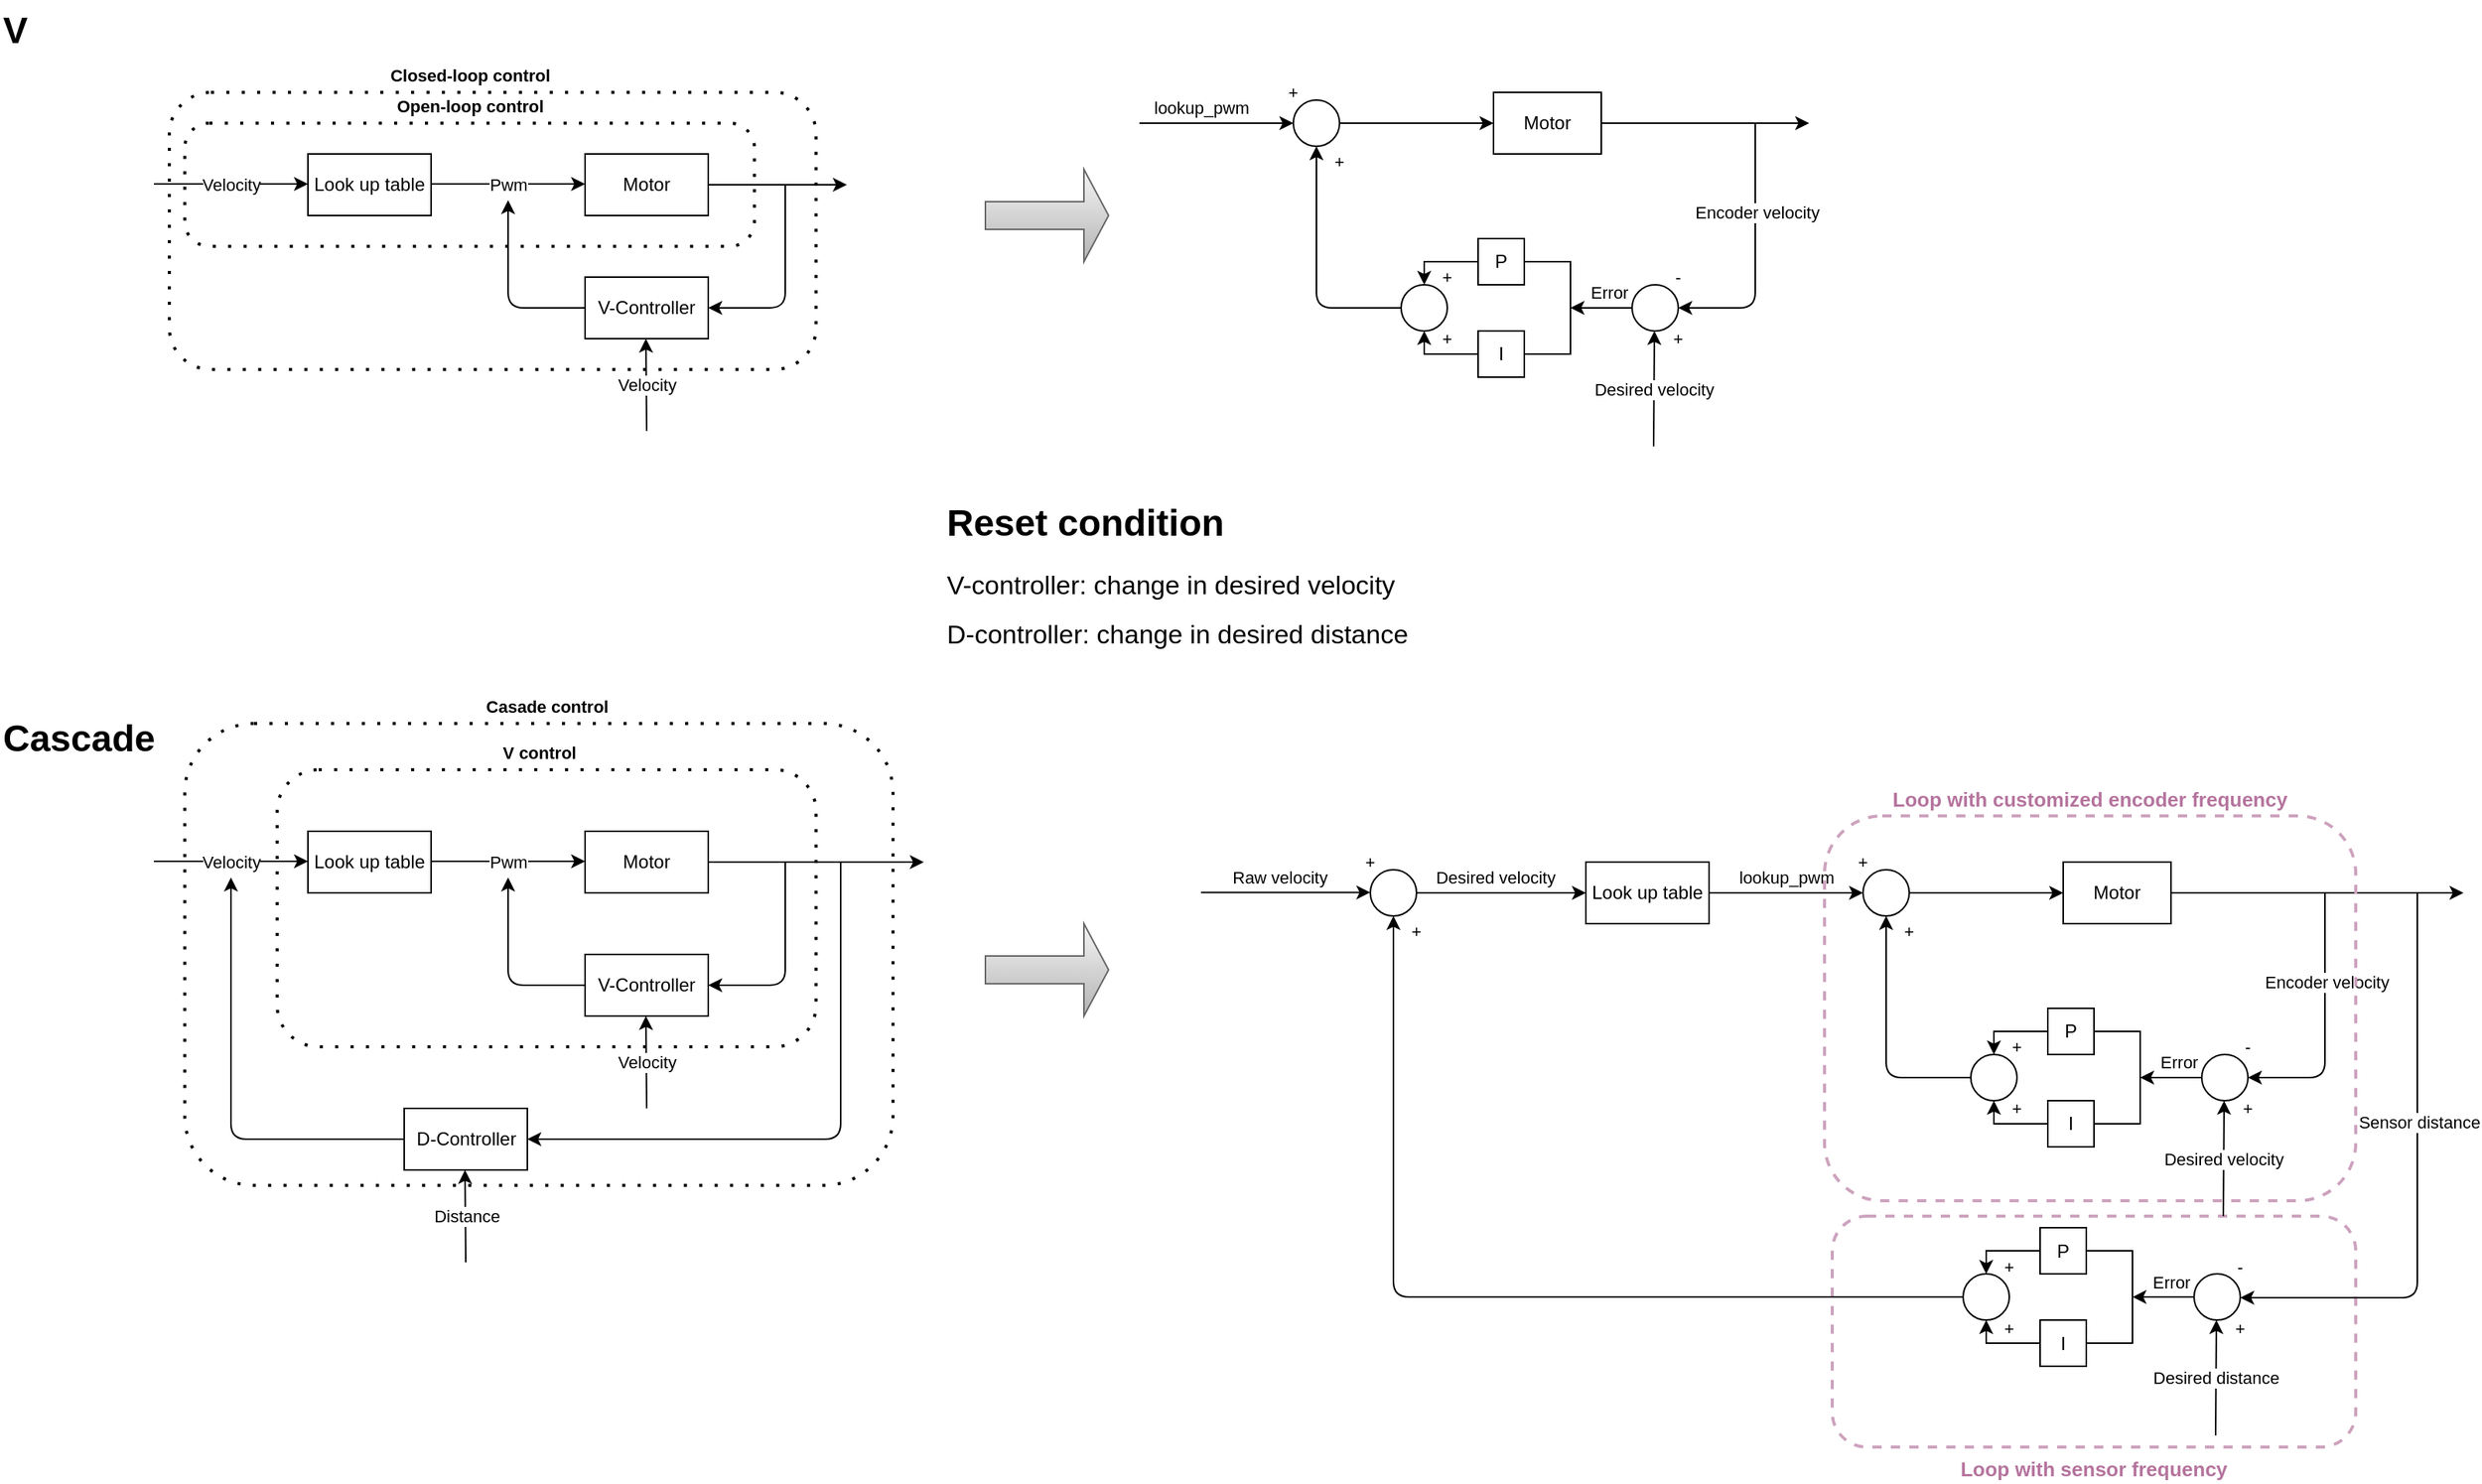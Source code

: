 <mxfile version="14.2.7" type="device"><diagram id="0ag6Nn8OxyDIvuO6_LpK" name="Page-1"><mxGraphModel dx="683" dy="2655" grid="1" gridSize="10" guides="1" tooltips="1" connect="1" arrows="1" fold="1" page="1" pageScale="1" pageWidth="827" pageHeight="1169" math="0" shadow="0"><root><mxCell id="0"/><mxCell id="1" parent="0"/><mxCell id="h1DFDlgt_oV1SyIOk52a-161" value="&lt;b style=&quot;font-size: 13px;&quot;&gt;Loop with sensor frequency&lt;/b&gt;" style="shape=ext;rounded=1;html=1;whiteSpace=wrap;dashed=1;strokeWidth=2;fillColor=none;fontColor=#B5739D;labelPosition=center;verticalLabelPosition=bottom;align=center;verticalAlign=top;fontSize=13;strokeColor=#CDA2BE;" parent="1" vertex="1"><mxGeometry x="1190" y="770" width="340" height="150" as="geometry"/></mxCell><mxCell id="h1DFDlgt_oV1SyIOk52a-91" value="" style="shape=ext;rounded=1;html=1;whiteSpace=wrap;dashed=1;dashPattern=1 4;strokeWidth=2;fillColor=none;" parent="1" vertex="1"><mxGeometry x="120" y="450" width="460" height="300" as="geometry"/></mxCell><mxCell id="h1DFDlgt_oV1SyIOk52a-67" value="" style="shape=ext;rounded=1;html=1;whiteSpace=wrap;dashed=1;dashPattern=1 4;fillColor=none;strokeWidth=2;" parent="1" vertex="1"><mxGeometry x="180" y="480" width="350" height="180" as="geometry"/></mxCell><mxCell id="jjcIB7ADEgjGCaMp5mpe-37" value="" style="shape=ext;rounded=1;html=1;whiteSpace=wrap;dashed=1;dashPattern=1 4;fillColor=none;strokeWidth=2;" parent="1" vertex="1"><mxGeometry x="110" y="40" width="420" height="180" as="geometry"/></mxCell><mxCell id="jjcIB7ADEgjGCaMp5mpe-32" value="" style="shape=ext;rounded=1;html=1;whiteSpace=wrap;dashed=1;dashPattern=1 4;fillColor=none;arcSize=20;strokeWidth=2;" parent="1" vertex="1"><mxGeometry x="120" y="60" width="370" height="80" as="geometry"/></mxCell><mxCell id="jjcIB7ADEgjGCaMp5mpe-21" value="Look up table" style="rounded=0;whiteSpace=wrap;html=1;" parent="1" vertex="1"><mxGeometry x="200" y="80" width="80" height="40" as="geometry"/></mxCell><mxCell id="jjcIB7ADEgjGCaMp5mpe-23" value="V-Controller" style="rounded=0;whiteSpace=wrap;html=1;" parent="1" vertex="1"><mxGeometry x="380" y="160" width="80" height="40" as="geometry"/></mxCell><mxCell id="jjcIB7ADEgjGCaMp5mpe-30" style="edgeStyle=orthogonalEdgeStyle;rounded=0;orthogonalLoop=1;jettySize=auto;html=1;exitX=1;exitY=0.5;exitDx=0;exitDy=0;" parent="1" source="jjcIB7ADEgjGCaMp5mpe-24" edge="1"><mxGeometry relative="1" as="geometry"><mxPoint x="550" y="100" as="targetPoint"/></mxGeometry></mxCell><mxCell id="jjcIB7ADEgjGCaMp5mpe-24" value="Motor" style="rounded=0;whiteSpace=wrap;html=1;" parent="1" vertex="1"><mxGeometry x="380" y="80" width="80" height="40" as="geometry"/></mxCell><mxCell id="jjcIB7ADEgjGCaMp5mpe-25" value="" style="endArrow=classic;html=1;" parent="1" edge="1"><mxGeometry relative="1" as="geometry"><mxPoint x="100" y="99.5" as="sourcePoint"/><mxPoint x="200" y="99.5" as="targetPoint"/></mxGeometry></mxCell><mxCell id="jjcIB7ADEgjGCaMp5mpe-26" value="Velocity" style="edgeLabel;resizable=0;html=1;align=center;verticalAlign=middle;" parent="jjcIB7ADEgjGCaMp5mpe-25" connectable="0" vertex="1"><mxGeometry relative="1" as="geometry"/></mxCell><mxCell id="jjcIB7ADEgjGCaMp5mpe-27" value="" style="endArrow=classic;html=1;" parent="1" edge="1"><mxGeometry relative="1" as="geometry"><mxPoint x="280" y="99.5" as="sourcePoint"/><mxPoint x="380" y="99.5" as="targetPoint"/></mxGeometry></mxCell><mxCell id="jjcIB7ADEgjGCaMp5mpe-28" value="Pwm" style="edgeLabel;resizable=0;html=1;align=center;verticalAlign=middle;" parent="jjcIB7ADEgjGCaMp5mpe-27" connectable="0" vertex="1"><mxGeometry relative="1" as="geometry"/></mxCell><mxCell id="jjcIB7ADEgjGCaMp5mpe-33" value="" style="edgeStyle=segmentEdgeStyle;endArrow=classic;html=1;entryX=1;entryY=0.5;entryDx=0;entryDy=0;" parent="1" target="jjcIB7ADEgjGCaMp5mpe-23" edge="1"><mxGeometry width="50" height="50" relative="1" as="geometry"><mxPoint x="510" y="100" as="sourcePoint"/><mxPoint x="500" y="255" as="targetPoint"/><Array as="points"><mxPoint x="510" y="180"/></Array></mxGeometry></mxCell><mxCell id="jjcIB7ADEgjGCaMp5mpe-35" value="" style="edgeStyle=segmentEdgeStyle;endArrow=classic;html=1;exitX=0;exitY=0.5;exitDx=0;exitDy=0;" parent="1" source="jjcIB7ADEgjGCaMp5mpe-23" edge="1"><mxGeometry width="50" height="50" relative="1" as="geometry"><mxPoint x="280" y="160" as="sourcePoint"/><mxPoint x="330" y="110" as="targetPoint"/></mxGeometry></mxCell><mxCell id="jjcIB7ADEgjGCaMp5mpe-36" value="&lt;font style=&quot;font-size: 11px&quot;&gt;Open-loop control&lt;/font&gt;" style="text;strokeColor=none;fillColor=none;html=1;fontSize=24;fontStyle=1;verticalAlign=middle;align=center;" parent="1" vertex="1"><mxGeometry x="262.5" y="30" width="85" height="30" as="geometry"/></mxCell><mxCell id="jjcIB7ADEgjGCaMp5mpe-38" value="&lt;font style=&quot;font-size: 11px&quot;&gt;Closed-loop control&lt;/font&gt;" style="text;strokeColor=none;fillColor=none;html=1;fontSize=24;fontStyle=1;verticalAlign=middle;align=center;" parent="1" vertex="1"><mxGeometry x="262.5" y="10" width="85" height="30" as="geometry"/></mxCell><mxCell id="jjcIB7ADEgjGCaMp5mpe-78" value="V" style="text;strokeColor=none;fillColor=none;html=1;fontSize=24;fontStyle=1;verticalAlign=middle;align=left;" parent="1" vertex="1"><mxGeometry y="-20" width="100" height="40" as="geometry"/></mxCell><mxCell id="jjcIB7ADEgjGCaMp5mpe-79" value="Cascade" style="text;strokeColor=none;fillColor=none;html=1;fontSize=24;fontStyle=1;verticalAlign=middle;align=left;" parent="1" vertex="1"><mxGeometry y="440" width="120" height="40" as="geometry"/></mxCell><mxCell id="tqzSCu5t2QNC7RQz9ecS-5" style="edgeStyle=orthogonalEdgeStyle;rounded=0;orthogonalLoop=1;jettySize=auto;html=1;exitX=1;exitY=0.5;exitDx=0;exitDy=0;" parent="1" source="tqzSCu5t2QNC7RQz9ecS-6" edge="1"><mxGeometry relative="1" as="geometry"><mxPoint x="1175" y="60" as="targetPoint"/><Array as="points"><mxPoint x="1045" y="60"/><mxPoint x="1135" y="60"/></Array></mxGeometry></mxCell><mxCell id="tqzSCu5t2QNC7RQz9ecS-6" value="Motor" style="rounded=0;whiteSpace=wrap;html=1;" parent="1" vertex="1"><mxGeometry x="970" y="40" width="70" height="40" as="geometry"/></mxCell><mxCell id="tqzSCu5t2QNC7RQz9ecS-7" value="" style="endArrow=classic;html=1;entryX=0;entryY=0.5;entryDx=0;entryDy=0;" parent="1" target="tqzSCu5t2QNC7RQz9ecS-15" edge="1"><mxGeometry relative="1" as="geometry"><mxPoint x="740" y="60" as="sourcePoint"/><mxPoint x="840" y="100" as="targetPoint"/></mxGeometry></mxCell><mxCell id="tqzSCu5t2QNC7RQz9ecS-8" value="lookup_pwm" style="edgeLabel;resizable=0;html=1;align=center;verticalAlign=middle;" parent="tqzSCu5t2QNC7RQz9ecS-7" connectable="0" vertex="1"><mxGeometry relative="1" as="geometry"><mxPoint x="-10" y="-10" as="offset"/></mxGeometry></mxCell><mxCell id="tqzSCu5t2QNC7RQz9ecS-11" value="" style="edgeStyle=segmentEdgeStyle;endArrow=classic;html=1;entryX=1;entryY=0.5;entryDx=0;entryDy=0;" parent="1" edge="1"><mxGeometry width="50" height="50" relative="1" as="geometry"><mxPoint x="1140" y="60" as="sourcePoint"/><mxPoint x="1090" y="180" as="targetPoint"/><Array as="points"><mxPoint x="1140" y="180"/></Array></mxGeometry></mxCell><mxCell id="tqzSCu5t2QNC7RQz9ecS-34" value="Encoder velocity" style="edgeLabel;html=1;align=center;verticalAlign=middle;resizable=0;points=[];" parent="tqzSCu5t2QNC7RQz9ecS-11" vertex="1" connectable="0"><mxGeometry x="-0.123" y="1" relative="1" as="geometry"><mxPoint y="-17" as="offset"/></mxGeometry></mxCell><mxCell id="tqzSCu5t2QNC7RQz9ecS-12" value="" style="edgeStyle=segmentEdgeStyle;endArrow=classic;html=1;entryX=0.5;entryY=1;entryDx=0;entryDy=0;exitX=0;exitY=0.5;exitDx=0;exitDy=0;" parent="1" source="h1DFDlgt_oV1SyIOk52a-4" target="tqzSCu5t2QNC7RQz9ecS-15" edge="1"><mxGeometry width="50" height="50" relative="1" as="geometry"><mxPoint x="880" y="180" as="sourcePoint"/><mxPoint x="920" y="110" as="targetPoint"/><Array as="points"><mxPoint x="855" y="180"/></Array></mxGeometry></mxCell><mxCell id="h1DFDlgt_oV1SyIOk52a-20" style="edgeStyle=orthogonalEdgeStyle;rounded=0;orthogonalLoop=1;jettySize=auto;html=1;exitX=1;exitY=0.5;exitDx=0;exitDy=0;entryX=0;entryY=0.5;entryDx=0;entryDy=0;" parent="1" source="tqzSCu5t2QNC7RQz9ecS-15" target="tqzSCu5t2QNC7RQz9ecS-6" edge="1"><mxGeometry relative="1" as="geometry"/></mxCell><mxCell id="tqzSCu5t2QNC7RQz9ecS-15" value="" style="ellipse;whiteSpace=wrap;html=1;labelPosition=left;verticalLabelPosition=bottom;align=right;verticalAlign=top;" parent="1" vertex="1"><mxGeometry x="840" y="45" width="30" height="30" as="geometry"/></mxCell><mxCell id="h1DFDlgt_oV1SyIOk52a-11" style="edgeStyle=orthogonalEdgeStyle;rounded=0;orthogonalLoop=1;jettySize=auto;html=1;exitX=0;exitY=0.5;exitDx=0;exitDy=0;entryX=0.5;entryY=0;entryDx=0;entryDy=0;" parent="1" source="tqzSCu5t2QNC7RQz9ecS-20" target="h1DFDlgt_oV1SyIOk52a-4" edge="1"><mxGeometry relative="1" as="geometry"><Array as="points"><mxPoint x="925" y="150"/></Array></mxGeometry></mxCell><mxCell id="tqzSCu5t2QNC7RQz9ecS-20" value="P" style="rounded=0;whiteSpace=wrap;html=1;" parent="1" vertex="1"><mxGeometry x="960" y="135" width="30" height="30" as="geometry"/></mxCell><mxCell id="tqzSCu5t2QNC7RQz9ecS-25" value="" style="endArrow=classic;html=1;" parent="1" edge="1"><mxGeometry relative="1" as="geometry"><mxPoint x="420" y="260" as="sourcePoint"/><mxPoint x="419.5" y="200" as="targetPoint"/></mxGeometry></mxCell><mxCell id="tqzSCu5t2QNC7RQz9ecS-26" value="Velocity" style="edgeLabel;resizable=0;html=1;align=center;verticalAlign=middle;" parent="tqzSCu5t2QNC7RQz9ecS-25" connectable="0" vertex="1"><mxGeometry relative="1" as="geometry"/></mxCell><mxCell id="h1DFDlgt_oV1SyIOk52a-17" style="edgeStyle=orthogonalEdgeStyle;rounded=0;orthogonalLoop=1;jettySize=auto;html=1;exitX=0;exitY=0.5;exitDx=0;exitDy=0;entryX=0;entryY=0.5;entryDx=0;entryDy=0;entryPerimeter=0;" parent="1" source="tqzSCu5t2QNC7RQz9ecS-29" target="h1DFDlgt_oV1SyIOk52a-13" edge="1"><mxGeometry relative="1" as="geometry"/></mxCell><mxCell id="h1DFDlgt_oV1SyIOk52a-18" value="Error" style="edgeLabel;html=1;align=center;verticalAlign=middle;resizable=0;points=[];" parent="h1DFDlgt_oV1SyIOk52a-17" vertex="1" connectable="0"><mxGeometry x="-0.119" y="-1" relative="1" as="geometry"><mxPoint x="2.62" y="-9" as="offset"/></mxGeometry></mxCell><mxCell id="tqzSCu5t2QNC7RQz9ecS-29" value="" style="ellipse;whiteSpace=wrap;html=1;labelPosition=left;verticalLabelPosition=bottom;align=right;verticalAlign=top;" parent="1" vertex="1"><mxGeometry x="1060" y="165" width="30" height="30" as="geometry"/></mxCell><mxCell id="tqzSCu5t2QNC7RQz9ecS-30" value="" style="endArrow=classic;html=1;" parent="1" edge="1"><mxGeometry relative="1" as="geometry"><mxPoint x="1074" y="270" as="sourcePoint"/><mxPoint x="1074.5" y="195" as="targetPoint"/></mxGeometry></mxCell><mxCell id="tqzSCu5t2QNC7RQz9ecS-31" value="Desired velocity" style="edgeLabel;resizable=0;html=1;align=center;verticalAlign=middle;" parent="tqzSCu5t2QNC7RQz9ecS-30" connectable="0" vertex="1"><mxGeometry relative="1" as="geometry"/></mxCell><mxCell id="h1DFDlgt_oV1SyIOk52a-4" value="" style="ellipse;whiteSpace=wrap;html=1;labelPosition=left;verticalLabelPosition=bottom;align=right;verticalAlign=top;" parent="1" vertex="1"><mxGeometry x="910" y="165" width="30" height="30" as="geometry"/></mxCell><mxCell id="h1DFDlgt_oV1SyIOk52a-19" style="edgeStyle=orthogonalEdgeStyle;rounded=0;orthogonalLoop=1;jettySize=auto;html=1;exitX=0;exitY=0.5;exitDx=0;exitDy=0;entryX=0.5;entryY=1;entryDx=0;entryDy=0;" parent="1" source="h1DFDlgt_oV1SyIOk52a-9" target="h1DFDlgt_oV1SyIOk52a-4" edge="1"><mxGeometry relative="1" as="geometry"/></mxCell><mxCell id="h1DFDlgt_oV1SyIOk52a-9" value="I" style="rounded=0;whiteSpace=wrap;html=1;" parent="1" vertex="1"><mxGeometry x="960" y="195" width="30" height="30" as="geometry"/></mxCell><mxCell id="h1DFDlgt_oV1SyIOk52a-13" value="" style="strokeWidth=1;html=1;shape=mxgraph.flowchart.annotation_1;align=left;pointerEvents=1;rotation=-180;" parent="1" vertex="1"><mxGeometry x="990" y="150" width="30" height="60" as="geometry"/></mxCell><mxCell id="h1DFDlgt_oV1SyIOk52a-21" value="&lt;font style=&quot;font-size: 11px&quot;&gt;+&lt;/font&gt;" style="text;html=1;strokeColor=none;fillColor=none;align=center;verticalAlign=middle;whiteSpace=wrap;rounded=0;" parent="1" vertex="1"><mxGeometry x="920" y="150" width="40" height="20" as="geometry"/></mxCell><mxCell id="h1DFDlgt_oV1SyIOk52a-22" value="&lt;font style=&quot;font-size: 11px&quot;&gt;+&lt;/font&gt;" style="text;html=1;strokeColor=none;fillColor=none;align=center;verticalAlign=middle;whiteSpace=wrap;rounded=0;" parent="1" vertex="1"><mxGeometry x="920" y="190" width="40" height="20" as="geometry"/></mxCell><mxCell id="h1DFDlgt_oV1SyIOk52a-23" value="&lt;font style=&quot;font-size: 11px&quot;&gt;-&lt;/font&gt;" style="text;html=1;strokeColor=none;fillColor=none;align=center;verticalAlign=middle;whiteSpace=wrap;rounded=0;" parent="1" vertex="1"><mxGeometry x="1070" y="150" width="40" height="20" as="geometry"/></mxCell><mxCell id="h1DFDlgt_oV1SyIOk52a-24" value="&lt;font style=&quot;font-size: 11px&quot;&gt;+&lt;/font&gt;" style="text;html=1;strokeColor=none;fillColor=none;align=center;verticalAlign=middle;whiteSpace=wrap;rounded=0;" parent="1" vertex="1"><mxGeometry x="1070" y="190" width="40" height="20" as="geometry"/></mxCell><mxCell id="h1DFDlgt_oV1SyIOk52a-25" value="&lt;font style=&quot;font-size: 11px&quot;&gt;+&lt;/font&gt;" style="text;html=1;strokeColor=none;fillColor=none;align=center;verticalAlign=middle;whiteSpace=wrap;rounded=0;" parent="1" vertex="1"><mxGeometry x="850" y="75" width="40" height="20" as="geometry"/></mxCell><mxCell id="h1DFDlgt_oV1SyIOk52a-26" value="&lt;font style=&quot;font-size: 11px&quot;&gt;+&lt;/font&gt;" style="text;html=1;strokeColor=none;fillColor=none;align=center;verticalAlign=middle;whiteSpace=wrap;rounded=0;" parent="1" vertex="1"><mxGeometry x="820" y="30" width="40" height="20" as="geometry"/></mxCell><mxCell id="h1DFDlgt_oV1SyIOk52a-64" value="D-Controller" style="rounded=0;whiteSpace=wrap;html=1;" parent="1" vertex="1"><mxGeometry x="262.5" y="700" width="80" height="40" as="geometry"/></mxCell><mxCell id="h1DFDlgt_oV1SyIOk52a-65" value="" style="endArrow=classic;html=1;" parent="1" edge="1"><mxGeometry relative="1" as="geometry"><mxPoint x="302.5" y="800" as="sourcePoint"/><mxPoint x="302" y="740" as="targetPoint"/></mxGeometry></mxCell><mxCell id="h1DFDlgt_oV1SyIOk52a-66" value="Distance" style="edgeLabel;resizable=0;html=1;align=center;verticalAlign=middle;" parent="h1DFDlgt_oV1SyIOk52a-65" connectable="0" vertex="1"><mxGeometry relative="1" as="geometry"/></mxCell><mxCell id="h1DFDlgt_oV1SyIOk52a-69" value="Look up table" style="rounded=0;whiteSpace=wrap;html=1;" parent="1" vertex="1"><mxGeometry x="200" y="520" width="80" height="40" as="geometry"/></mxCell><mxCell id="h1DFDlgt_oV1SyIOk52a-70" value="V-Controller" style="rounded=0;whiteSpace=wrap;html=1;" parent="1" vertex="1"><mxGeometry x="380" y="600" width="80" height="40" as="geometry"/></mxCell><mxCell id="h1DFDlgt_oV1SyIOk52a-71" style="edgeStyle=orthogonalEdgeStyle;rounded=0;orthogonalLoop=1;jettySize=auto;html=1;exitX=1;exitY=0.5;exitDx=0;exitDy=0;" parent="1" source="h1DFDlgt_oV1SyIOk52a-72" edge="1"><mxGeometry relative="1" as="geometry"><mxPoint x="600" y="540" as="targetPoint"/></mxGeometry></mxCell><mxCell id="h1DFDlgt_oV1SyIOk52a-72" value="Motor" style="rounded=0;whiteSpace=wrap;html=1;" parent="1" vertex="1"><mxGeometry x="380" y="520" width="80" height="40" as="geometry"/></mxCell><mxCell id="h1DFDlgt_oV1SyIOk52a-73" value="" style="endArrow=classic;html=1;" parent="1" edge="1"><mxGeometry relative="1" as="geometry"><mxPoint x="100" y="539.5" as="sourcePoint"/><mxPoint x="200" y="539.5" as="targetPoint"/></mxGeometry></mxCell><mxCell id="h1DFDlgt_oV1SyIOk52a-74" value="Velocity" style="edgeLabel;resizable=0;html=1;align=center;verticalAlign=middle;" parent="h1DFDlgt_oV1SyIOk52a-73" connectable="0" vertex="1"><mxGeometry relative="1" as="geometry"/></mxCell><mxCell id="h1DFDlgt_oV1SyIOk52a-75" value="" style="endArrow=classic;html=1;" parent="1" edge="1"><mxGeometry relative="1" as="geometry"><mxPoint x="280" y="539.5" as="sourcePoint"/><mxPoint x="380" y="539.5" as="targetPoint"/></mxGeometry></mxCell><mxCell id="h1DFDlgt_oV1SyIOk52a-76" value="Pwm" style="edgeLabel;resizable=0;html=1;align=center;verticalAlign=middle;" parent="h1DFDlgt_oV1SyIOk52a-75" connectable="0" vertex="1"><mxGeometry relative="1" as="geometry"/></mxCell><mxCell id="h1DFDlgt_oV1SyIOk52a-77" value="" style="edgeStyle=segmentEdgeStyle;endArrow=classic;html=1;entryX=1;entryY=0.5;entryDx=0;entryDy=0;" parent="1" target="h1DFDlgt_oV1SyIOk52a-70" edge="1"><mxGeometry width="50" height="50" relative="1" as="geometry"><mxPoint x="510" y="540" as="sourcePoint"/><mxPoint x="500" y="695" as="targetPoint"/><Array as="points"><mxPoint x="510" y="620"/></Array></mxGeometry></mxCell><mxCell id="h1DFDlgt_oV1SyIOk52a-78" value="" style="edgeStyle=segmentEdgeStyle;endArrow=classic;html=1;exitX=0;exitY=0.5;exitDx=0;exitDy=0;" parent="1" source="h1DFDlgt_oV1SyIOk52a-70" edge="1"><mxGeometry width="50" height="50" relative="1" as="geometry"><mxPoint x="280" y="600" as="sourcePoint"/><mxPoint x="330" y="550" as="targetPoint"/></mxGeometry></mxCell><mxCell id="h1DFDlgt_oV1SyIOk52a-80" value="&lt;font style=&quot;font-size: 11px&quot;&gt;V control&lt;/font&gt;" style="text;strokeColor=none;fillColor=none;html=1;fontSize=24;fontStyle=1;verticalAlign=middle;align=center;" parent="1" vertex="1"><mxGeometry x="307.5" y="450" width="85" height="30" as="geometry"/></mxCell><mxCell id="h1DFDlgt_oV1SyIOk52a-81" value="" style="endArrow=classic;html=1;" parent="1" edge="1"><mxGeometry relative="1" as="geometry"><mxPoint x="420" y="700" as="sourcePoint"/><mxPoint x="419.5" y="640" as="targetPoint"/></mxGeometry></mxCell><mxCell id="h1DFDlgt_oV1SyIOk52a-82" value="Velocity" style="edgeLabel;resizable=0;html=1;align=center;verticalAlign=middle;" parent="h1DFDlgt_oV1SyIOk52a-81" connectable="0" vertex="1"><mxGeometry relative="1" as="geometry"/></mxCell><mxCell id="h1DFDlgt_oV1SyIOk52a-85" value="" style="shape=singleArrow;whiteSpace=wrap;html=1;strokeWidth=1;gradientColor=#b3b3b3;fillColor=#f5f5f5;strokeColor=#666666;" parent="1" vertex="1"><mxGeometry x="640" y="90" width="80" height="60" as="geometry"/></mxCell><mxCell id="h1DFDlgt_oV1SyIOk52a-86" value="" style="shape=singleArrow;whiteSpace=wrap;html=1;strokeWidth=1;gradientColor=#b3b3b3;fillColor=#f5f5f5;strokeColor=#666666;" parent="1" vertex="1"><mxGeometry x="640" y="580" width="80" height="60" as="geometry"/></mxCell><mxCell id="h1DFDlgt_oV1SyIOk52a-87" value="" style="edgeStyle=segmentEdgeStyle;endArrow=classic;html=1;entryX=1;entryY=0.5;entryDx=0;entryDy=0;" parent="1" target="h1DFDlgt_oV1SyIOk52a-64" edge="1"><mxGeometry width="50" height="50" relative="1" as="geometry"><mxPoint x="546" y="540" as="sourcePoint"/><mxPoint x="420" y="720" as="targetPoint"/><Array as="points"><mxPoint x="546" y="720"/></Array></mxGeometry></mxCell><mxCell id="h1DFDlgt_oV1SyIOk52a-90" value="" style="edgeStyle=segmentEdgeStyle;endArrow=classic;html=1;exitX=0;exitY=0.5;exitDx=0;exitDy=0;" parent="1" source="h1DFDlgt_oV1SyIOk52a-64" edge="1"><mxGeometry width="50" height="50" relative="1" as="geometry"><mxPoint x="160" y="720" as="sourcePoint"/><mxPoint x="150" y="550" as="targetPoint"/><Array as="points"><mxPoint x="150" y="720"/></Array></mxGeometry></mxCell><mxCell id="h1DFDlgt_oV1SyIOk52a-92" value="&lt;font style=&quot;font-size: 11px&quot;&gt;Casade control&lt;/font&gt;" style="text;strokeColor=none;fillColor=none;html=1;fontSize=24;fontStyle=1;verticalAlign=middle;align=center;" parent="1" vertex="1"><mxGeometry x="312.5" y="420" width="85" height="30" as="geometry"/></mxCell><mxCell id="h1DFDlgt_oV1SyIOk52a-95" style="edgeStyle=orthogonalEdgeStyle;rounded=0;orthogonalLoop=1;jettySize=auto;html=1;exitX=1;exitY=0.5;exitDx=0;exitDy=0;" parent="1" source="h1DFDlgt_oV1SyIOk52a-96" edge="1"><mxGeometry relative="1" as="geometry"><mxPoint x="1600" y="560" as="targetPoint"/><Array as="points"><mxPoint x="1415" y="560"/><mxPoint x="1505" y="560"/></Array></mxGeometry></mxCell><mxCell id="h1DFDlgt_oV1SyIOk52a-96" value="Motor" style="rounded=0;whiteSpace=wrap;html=1;" parent="1" vertex="1"><mxGeometry x="1340" y="540" width="70" height="40" as="geometry"/></mxCell><mxCell id="h1DFDlgt_oV1SyIOk52a-97" value="" style="endArrow=classic;html=1;entryX=0;entryY=0.5;entryDx=0;entryDy=0;" parent="1" target="h1DFDlgt_oV1SyIOk52a-103" edge="1"><mxGeometry relative="1" as="geometry"><mxPoint x="1110" y="560" as="sourcePoint"/><mxPoint x="1210" y="600" as="targetPoint"/></mxGeometry></mxCell><mxCell id="h1DFDlgt_oV1SyIOk52a-98" value="lookup_pwm" style="edgeLabel;resizable=0;html=1;align=center;verticalAlign=middle;" parent="h1DFDlgt_oV1SyIOk52a-97" connectable="0" vertex="1"><mxGeometry relative="1" as="geometry"><mxPoint x="-0.34" y="-10" as="offset"/></mxGeometry></mxCell><mxCell id="h1DFDlgt_oV1SyIOk52a-99" value="" style="edgeStyle=segmentEdgeStyle;endArrow=classic;html=1;entryX=1;entryY=0.5;entryDx=0;entryDy=0;" parent="1" edge="1"><mxGeometry width="50" height="50" relative="1" as="geometry"><mxPoint x="1510.0" y="560" as="sourcePoint"/><mxPoint x="1460.0" y="680.0" as="targetPoint"/><Array as="points"><mxPoint x="1510" y="680"/></Array></mxGeometry></mxCell><mxCell id="h1DFDlgt_oV1SyIOk52a-100" value="Encoder velocity" style="edgeLabel;html=1;align=center;verticalAlign=middle;resizable=0;points=[];" parent="h1DFDlgt_oV1SyIOk52a-99" vertex="1" connectable="0"><mxGeometry x="-0.123" y="1" relative="1" as="geometry"><mxPoint y="-17" as="offset"/></mxGeometry></mxCell><mxCell id="h1DFDlgt_oV1SyIOk52a-101" value="" style="edgeStyle=segmentEdgeStyle;endArrow=classic;html=1;entryX=0.5;entryY=1;entryDx=0;entryDy=0;exitX=0;exitY=0.5;exitDx=0;exitDy=0;" parent="1" source="h1DFDlgt_oV1SyIOk52a-111" target="h1DFDlgt_oV1SyIOk52a-103" edge="1"><mxGeometry width="50" height="50" relative="1" as="geometry"><mxPoint x="1250" y="680" as="sourcePoint"/><mxPoint x="1290" y="610" as="targetPoint"/><Array as="points"><mxPoint x="1225" y="680"/></Array></mxGeometry></mxCell><mxCell id="h1DFDlgt_oV1SyIOk52a-102" style="edgeStyle=orthogonalEdgeStyle;rounded=0;orthogonalLoop=1;jettySize=auto;html=1;exitX=1;exitY=0.5;exitDx=0;exitDy=0;entryX=0;entryY=0.5;entryDx=0;entryDy=0;" parent="1" source="h1DFDlgt_oV1SyIOk52a-103" target="h1DFDlgt_oV1SyIOk52a-96" edge="1"><mxGeometry relative="1" as="geometry"/></mxCell><mxCell id="h1DFDlgt_oV1SyIOk52a-103" value="" style="ellipse;whiteSpace=wrap;html=1;labelPosition=left;verticalLabelPosition=bottom;align=right;verticalAlign=top;" parent="1" vertex="1"><mxGeometry x="1210" y="545" width="30" height="30" as="geometry"/></mxCell><mxCell id="h1DFDlgt_oV1SyIOk52a-104" style="edgeStyle=orthogonalEdgeStyle;rounded=0;orthogonalLoop=1;jettySize=auto;html=1;exitX=0;exitY=0.5;exitDx=0;exitDy=0;entryX=0.5;entryY=0;entryDx=0;entryDy=0;" parent="1" source="h1DFDlgt_oV1SyIOk52a-105" target="h1DFDlgt_oV1SyIOk52a-111" edge="1"><mxGeometry relative="1" as="geometry"><Array as="points"><mxPoint x="1295" y="650"/></Array></mxGeometry></mxCell><mxCell id="h1DFDlgt_oV1SyIOk52a-105" value="P" style="rounded=0;whiteSpace=wrap;html=1;" parent="1" vertex="1"><mxGeometry x="1330" y="635" width="30" height="30" as="geometry"/></mxCell><mxCell id="h1DFDlgt_oV1SyIOk52a-106" style="edgeStyle=orthogonalEdgeStyle;rounded=0;orthogonalLoop=1;jettySize=auto;html=1;exitX=0;exitY=0.5;exitDx=0;exitDy=0;entryX=0;entryY=0.5;entryDx=0;entryDy=0;entryPerimeter=0;" parent="1" source="h1DFDlgt_oV1SyIOk52a-108" target="h1DFDlgt_oV1SyIOk52a-114" edge="1"><mxGeometry relative="1" as="geometry"/></mxCell><mxCell id="h1DFDlgt_oV1SyIOk52a-107" value="Error" style="edgeLabel;html=1;align=center;verticalAlign=middle;resizable=0;points=[];" parent="h1DFDlgt_oV1SyIOk52a-106" vertex="1" connectable="0"><mxGeometry x="-0.119" y="-1" relative="1" as="geometry"><mxPoint x="2.62" y="-9" as="offset"/></mxGeometry></mxCell><mxCell id="h1DFDlgt_oV1SyIOk52a-108" value="" style="ellipse;whiteSpace=wrap;html=1;labelPosition=left;verticalLabelPosition=bottom;align=right;verticalAlign=top;" parent="1" vertex="1"><mxGeometry x="1430" y="665" width="30" height="30" as="geometry"/></mxCell><mxCell id="h1DFDlgt_oV1SyIOk52a-109" value="" style="endArrow=classic;html=1;" parent="1" edge="1"><mxGeometry relative="1" as="geometry"><mxPoint x="1444" y="770.0" as="sourcePoint"/><mxPoint x="1444.5" y="695.0" as="targetPoint"/></mxGeometry></mxCell><mxCell id="h1DFDlgt_oV1SyIOk52a-110" value="Desired velocity" style="edgeLabel;resizable=0;html=1;align=center;verticalAlign=middle;" parent="h1DFDlgt_oV1SyIOk52a-109" connectable="0" vertex="1"><mxGeometry relative="1" as="geometry"/></mxCell><mxCell id="h1DFDlgt_oV1SyIOk52a-111" value="" style="ellipse;whiteSpace=wrap;html=1;labelPosition=left;verticalLabelPosition=bottom;align=right;verticalAlign=top;" parent="1" vertex="1"><mxGeometry x="1280" y="665" width="30" height="30" as="geometry"/></mxCell><mxCell id="h1DFDlgt_oV1SyIOk52a-112" style="edgeStyle=orthogonalEdgeStyle;rounded=0;orthogonalLoop=1;jettySize=auto;html=1;exitX=0;exitY=0.5;exitDx=0;exitDy=0;entryX=0.5;entryY=1;entryDx=0;entryDy=0;" parent="1" source="h1DFDlgt_oV1SyIOk52a-113" target="h1DFDlgt_oV1SyIOk52a-111" edge="1"><mxGeometry relative="1" as="geometry"/></mxCell><mxCell id="h1DFDlgt_oV1SyIOk52a-113" value="I" style="rounded=0;whiteSpace=wrap;html=1;" parent="1" vertex="1"><mxGeometry x="1330" y="695" width="30" height="30" as="geometry"/></mxCell><mxCell id="h1DFDlgt_oV1SyIOk52a-114" value="" style="strokeWidth=1;html=1;shape=mxgraph.flowchart.annotation_1;align=left;pointerEvents=1;rotation=-180;" parent="1" vertex="1"><mxGeometry x="1360" y="650" width="30" height="60" as="geometry"/></mxCell><mxCell id="h1DFDlgt_oV1SyIOk52a-115" value="&lt;font style=&quot;font-size: 11px&quot;&gt;+&lt;/font&gt;" style="text;html=1;strokeColor=none;fillColor=none;align=center;verticalAlign=middle;whiteSpace=wrap;rounded=0;" parent="1" vertex="1"><mxGeometry x="1290" y="650" width="40" height="20" as="geometry"/></mxCell><mxCell id="h1DFDlgt_oV1SyIOk52a-116" value="&lt;font style=&quot;font-size: 11px&quot;&gt;+&lt;/font&gt;" style="text;html=1;strokeColor=none;fillColor=none;align=center;verticalAlign=middle;whiteSpace=wrap;rounded=0;" parent="1" vertex="1"><mxGeometry x="1290" y="690" width="40" height="20" as="geometry"/></mxCell><mxCell id="h1DFDlgt_oV1SyIOk52a-117" value="&lt;font style=&quot;font-size: 11px&quot;&gt;-&lt;/font&gt;" style="text;html=1;strokeColor=none;fillColor=none;align=center;verticalAlign=middle;whiteSpace=wrap;rounded=0;" parent="1" vertex="1"><mxGeometry x="1440" y="650" width="40" height="20" as="geometry"/></mxCell><mxCell id="h1DFDlgt_oV1SyIOk52a-118" value="&lt;font style=&quot;font-size: 11px&quot;&gt;+&lt;/font&gt;" style="text;html=1;strokeColor=none;fillColor=none;align=center;verticalAlign=middle;whiteSpace=wrap;rounded=0;" parent="1" vertex="1"><mxGeometry x="1440" y="690" width="40" height="20" as="geometry"/></mxCell><mxCell id="h1DFDlgt_oV1SyIOk52a-119" value="&lt;font style=&quot;font-size: 11px&quot;&gt;+&lt;/font&gt;" style="text;html=1;strokeColor=none;fillColor=none;align=center;verticalAlign=middle;whiteSpace=wrap;rounded=0;" parent="1" vertex="1"><mxGeometry x="1220" y="575" width="40" height="20" as="geometry"/></mxCell><mxCell id="h1DFDlgt_oV1SyIOk52a-120" value="&lt;font style=&quot;font-size: 11px&quot;&gt;+&lt;/font&gt;" style="text;html=1;strokeColor=none;fillColor=none;align=center;verticalAlign=middle;whiteSpace=wrap;rounded=0;" parent="1" vertex="1"><mxGeometry x="1190" y="530" width="40" height="20" as="geometry"/></mxCell><mxCell id="h1DFDlgt_oV1SyIOk52a-130" style="edgeStyle=orthogonalEdgeStyle;rounded=0;orthogonalLoop=1;jettySize=auto;html=1;exitX=0;exitY=0.5;exitDx=0;exitDy=0;entryX=0.5;entryY=0;entryDx=0;entryDy=0;" parent="1" source="h1DFDlgt_oV1SyIOk52a-131" target="h1DFDlgt_oV1SyIOk52a-137" edge="1"><mxGeometry relative="1" as="geometry"><Array as="points"><mxPoint x="1290" y="792.52"/></Array></mxGeometry></mxCell><mxCell id="h1DFDlgt_oV1SyIOk52a-131" value="P" style="rounded=0;whiteSpace=wrap;html=1;" parent="1" vertex="1"><mxGeometry x="1325" y="777.52" width="30" height="30" as="geometry"/></mxCell><mxCell id="h1DFDlgt_oV1SyIOk52a-132" style="edgeStyle=orthogonalEdgeStyle;rounded=0;orthogonalLoop=1;jettySize=auto;html=1;exitX=0;exitY=0.5;exitDx=0;exitDy=0;entryX=0;entryY=0.5;entryDx=0;entryDy=0;entryPerimeter=0;" parent="1" source="h1DFDlgt_oV1SyIOk52a-134" target="h1DFDlgt_oV1SyIOk52a-140" edge="1"><mxGeometry relative="1" as="geometry"/></mxCell><mxCell id="h1DFDlgt_oV1SyIOk52a-133" value="Error" style="edgeLabel;html=1;align=center;verticalAlign=middle;resizable=0;points=[];" parent="h1DFDlgt_oV1SyIOk52a-132" vertex="1" connectable="0"><mxGeometry x="-0.119" y="-1" relative="1" as="geometry"><mxPoint x="2.62" y="-9" as="offset"/></mxGeometry></mxCell><mxCell id="h1DFDlgt_oV1SyIOk52a-134" value="" style="ellipse;whiteSpace=wrap;html=1;labelPosition=left;verticalLabelPosition=bottom;align=right;verticalAlign=top;" parent="1" vertex="1"><mxGeometry x="1425" y="807.52" width="30" height="30" as="geometry"/></mxCell><mxCell id="h1DFDlgt_oV1SyIOk52a-135" value="" style="endArrow=classic;html=1;" parent="1" edge="1"><mxGeometry relative="1" as="geometry"><mxPoint x="1439" y="912.52" as="sourcePoint"/><mxPoint x="1439.5" y="837.52" as="targetPoint"/></mxGeometry></mxCell><mxCell id="h1DFDlgt_oV1SyIOk52a-136" value="Desired distance" style="edgeLabel;resizable=0;html=1;align=center;verticalAlign=middle;" parent="h1DFDlgt_oV1SyIOk52a-135" connectable="0" vertex="1"><mxGeometry relative="1" as="geometry"/></mxCell><mxCell id="h1DFDlgt_oV1SyIOk52a-137" value="" style="ellipse;whiteSpace=wrap;html=1;labelPosition=left;verticalLabelPosition=bottom;align=right;verticalAlign=top;" parent="1" vertex="1"><mxGeometry x="1275" y="807.52" width="30" height="30" as="geometry"/></mxCell><mxCell id="h1DFDlgt_oV1SyIOk52a-138" style="edgeStyle=orthogonalEdgeStyle;rounded=0;orthogonalLoop=1;jettySize=auto;html=1;exitX=0;exitY=0.5;exitDx=0;exitDy=0;entryX=0.5;entryY=1;entryDx=0;entryDy=0;" parent="1" source="h1DFDlgt_oV1SyIOk52a-139" target="h1DFDlgt_oV1SyIOk52a-137" edge="1"><mxGeometry relative="1" as="geometry"/></mxCell><mxCell id="h1DFDlgt_oV1SyIOk52a-139" value="I" style="rounded=0;whiteSpace=wrap;html=1;" parent="1" vertex="1"><mxGeometry x="1325" y="837.52" width="30" height="30" as="geometry"/></mxCell><mxCell id="h1DFDlgt_oV1SyIOk52a-140" value="" style="strokeWidth=1;html=1;shape=mxgraph.flowchart.annotation_1;align=left;pointerEvents=1;rotation=-180;" parent="1" vertex="1"><mxGeometry x="1355" y="792.52" width="30" height="60" as="geometry"/></mxCell><mxCell id="h1DFDlgt_oV1SyIOk52a-141" value="&lt;font style=&quot;font-size: 11px&quot;&gt;+&lt;/font&gt;" style="text;html=1;strokeColor=none;fillColor=none;align=center;verticalAlign=middle;whiteSpace=wrap;rounded=0;" parent="1" vertex="1"><mxGeometry x="1285" y="792.52" width="40" height="20" as="geometry"/></mxCell><mxCell id="h1DFDlgt_oV1SyIOk52a-142" value="&lt;font style=&quot;font-size: 11px&quot;&gt;+&lt;/font&gt;" style="text;html=1;strokeColor=none;fillColor=none;align=center;verticalAlign=middle;whiteSpace=wrap;rounded=0;" parent="1" vertex="1"><mxGeometry x="1285" y="832.52" width="40" height="20" as="geometry"/></mxCell><mxCell id="h1DFDlgt_oV1SyIOk52a-143" value="&lt;span style=&quot;font-size: 11px&quot;&gt;-&lt;/span&gt;" style="text;html=1;strokeColor=none;fillColor=none;align=center;verticalAlign=middle;whiteSpace=wrap;rounded=0;" parent="1" vertex="1"><mxGeometry x="1435" y="792.52" width="40" height="20" as="geometry"/></mxCell><mxCell id="h1DFDlgt_oV1SyIOk52a-144" value="&lt;span style=&quot;font-size: 11px&quot;&gt;+&lt;/span&gt;" style="text;html=1;strokeColor=none;fillColor=none;align=center;verticalAlign=middle;whiteSpace=wrap;rounded=0;" parent="1" vertex="1"><mxGeometry x="1435" y="832.52" width="40" height="20" as="geometry"/></mxCell><mxCell id="h1DFDlgt_oV1SyIOk52a-145" value="" style="edgeStyle=segmentEdgeStyle;endArrow=classic;html=1;entryX=1;entryY=0.5;entryDx=0;entryDy=0;" parent="1" target="h1DFDlgt_oV1SyIOk52a-134" edge="1"><mxGeometry width="50" height="50" relative="1" as="geometry"><mxPoint x="1570.0" y="560" as="sourcePoint"/><mxPoint x="1520.0" y="680" as="targetPoint"/><Array as="points"><mxPoint x="1570" y="823"/><mxPoint x="1455" y="823"/></Array></mxGeometry></mxCell><mxCell id="h1DFDlgt_oV1SyIOk52a-146" value="Sensor distance" style="edgeLabel;html=1;align=center;verticalAlign=middle;resizable=0;points=[];" parent="h1DFDlgt_oV1SyIOk52a-145" vertex="1" connectable="0"><mxGeometry x="-0.123" y="1" relative="1" as="geometry"><mxPoint y="-17" as="offset"/></mxGeometry></mxCell><mxCell id="h1DFDlgt_oV1SyIOk52a-147" value="Look up table" style="rounded=0;whiteSpace=wrap;html=1;" parent="1" vertex="1"><mxGeometry x="1030" y="540" width="80" height="40" as="geometry"/></mxCell><mxCell id="h1DFDlgt_oV1SyIOk52a-150" style="edgeStyle=orthogonalEdgeStyle;rounded=0;orthogonalLoop=1;jettySize=auto;html=1;exitX=1;exitY=0.5;exitDx=0;exitDy=0;entryX=0;entryY=0.5;entryDx=0;entryDy=0;" parent="1" source="h1DFDlgt_oV1SyIOk52a-149" target="h1DFDlgt_oV1SyIOk52a-147" edge="1"><mxGeometry relative="1" as="geometry"/></mxCell><mxCell id="h1DFDlgt_oV1SyIOk52a-152" value="Desired velocity" style="edgeLabel;html=1;align=center;verticalAlign=middle;resizable=0;points=[];" parent="h1DFDlgt_oV1SyIOk52a-150" vertex="1" connectable="0"><mxGeometry x="0.114" y="2" relative="1" as="geometry"><mxPoint x="-11.14" y="-8" as="offset"/></mxGeometry></mxCell><mxCell id="h1DFDlgt_oV1SyIOk52a-149" value="" style="ellipse;whiteSpace=wrap;html=1;labelPosition=left;verticalLabelPosition=bottom;align=right;verticalAlign=top;" parent="1" vertex="1"><mxGeometry x="890" y="545" width="30" height="30" as="geometry"/></mxCell><mxCell id="h1DFDlgt_oV1SyIOk52a-153" style="edgeStyle=orthogonalEdgeStyle;rounded=0;orthogonalLoop=1;jettySize=auto;html=1;exitX=1;exitY=0.5;exitDx=0;exitDy=0;entryX=0;entryY=0.5;entryDx=0;entryDy=0;" parent="1" edge="1"><mxGeometry relative="1" as="geometry"><mxPoint x="780.0" y="559.71" as="sourcePoint"/><mxPoint x="890" y="559.71" as="targetPoint"/></mxGeometry></mxCell><mxCell id="h1DFDlgt_oV1SyIOk52a-154" value="Raw velocity" style="edgeLabel;html=1;align=center;verticalAlign=middle;resizable=0;points=[];" parent="h1DFDlgt_oV1SyIOk52a-153" vertex="1" connectable="0"><mxGeometry x="0.114" y="2" relative="1" as="geometry"><mxPoint x="-11.14" y="-8" as="offset"/></mxGeometry></mxCell><mxCell id="h1DFDlgt_oV1SyIOk52a-155" value="" style="edgeStyle=segmentEdgeStyle;endArrow=classic;html=1;exitX=0;exitY=0.5;exitDx=0;exitDy=0;entryX=0.5;entryY=1;entryDx=0;entryDy=0;" parent="1" source="h1DFDlgt_oV1SyIOk52a-137" target="h1DFDlgt_oV1SyIOk52a-149" edge="1"><mxGeometry width="50" height="50" relative="1" as="geometry"><mxPoint x="1159.99" y="817.52" as="sourcePoint"/><mxPoint x="1209.99" y="767.52" as="targetPoint"/></mxGeometry></mxCell><mxCell id="h1DFDlgt_oV1SyIOk52a-156" value="&lt;font style=&quot;font-size: 11px&quot;&gt;+&lt;/font&gt;" style="text;html=1;strokeColor=none;fillColor=none;align=center;verticalAlign=middle;whiteSpace=wrap;rounded=0;" parent="1" vertex="1"><mxGeometry x="900" y="575" width="40" height="20" as="geometry"/></mxCell><mxCell id="h1DFDlgt_oV1SyIOk52a-157" value="&lt;font style=&quot;font-size: 11px&quot;&gt;+&lt;/font&gt;" style="text;html=1;strokeColor=none;fillColor=none;align=center;verticalAlign=middle;whiteSpace=wrap;rounded=0;" parent="1" vertex="1"><mxGeometry x="870" y="530" width="40" height="20" as="geometry"/></mxCell><mxCell id="h1DFDlgt_oV1SyIOk52a-159" value="&lt;h1&gt;Reset condition&lt;/h1&gt;&lt;p&gt;&lt;font style=&quot;font-size: 17px&quot;&gt;V-controller: change in desired velocity&lt;/font&gt;&lt;/p&gt;&lt;p&gt;&lt;font style=&quot;font-size: 17px&quot;&gt;D-controller: change in desired distance&lt;/font&gt;&lt;/p&gt;" style="text;html=1;strokeColor=none;fillColor=none;spacing=5;spacingTop=-20;whiteSpace=wrap;overflow=hidden;rounded=0;" parent="1" vertex="1"><mxGeometry x="610" y="300" width="330" height="120" as="geometry"/></mxCell><mxCell id="h1DFDlgt_oV1SyIOk52a-160" value="&lt;b&gt;&lt;font style=&quot;font-size: 13px&quot;&gt;Loop with customized encoder frequency&lt;/font&gt;&lt;/b&gt;" style="shape=ext;rounded=1;html=1;whiteSpace=wrap;dashed=1;strokeWidth=2;fillColor=none;labelPosition=center;verticalLabelPosition=top;align=center;verticalAlign=bottom;fontColor=#B5739D;labelBorderColor=none;perimeterSpacing=0;strokeColor=#CDA2BE;" parent="1" vertex="1"><mxGeometry x="1185" y="510" width="345" height="250" as="geometry"/></mxCell></root></mxGraphModel></diagram></mxfile>